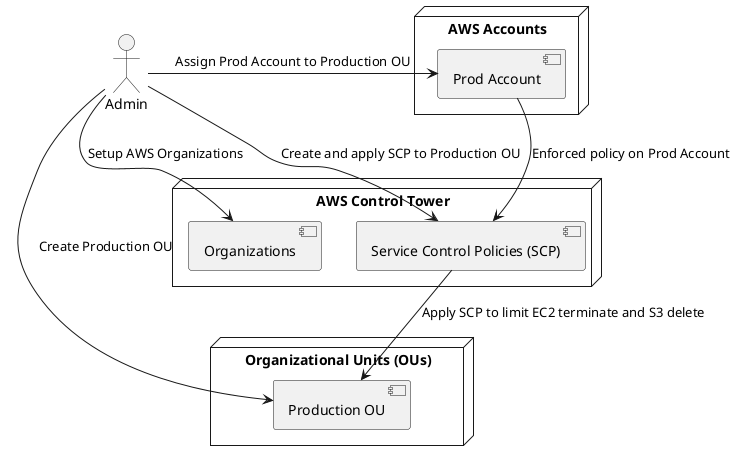 @startuml

actor "Admin" as Admin

node "AWS Control Tower" {
    [Organizations] as Org
    [Service Control Policies (SCP)] as SCP
}

node "Organizational Units (OUs)" {
    [Production OU] as ProdOU
}

node "AWS Accounts" {
    [Prod Account] as Prod
}

Admin -> Org : Setup AWS Organizations
Admin -> ProdOU : Create Production OU
Admin -> Prod : Assign Prod Account to Production OU
Admin -> SCP : Create and apply SCP to Production OU

SCP --> ProdOU : Apply SCP to limit EC2 terminate and S3 delete
Prod --> SCP : Enforced policy on Prod Account

@enduml
